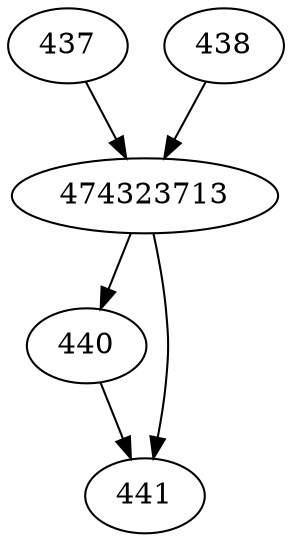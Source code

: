 strict digraph  {
474323713;
437;
438;
440;
441;
474323713 -> 440;
474323713 -> 441;
437 -> 474323713;
438 -> 474323713;
440 -> 441;
}
